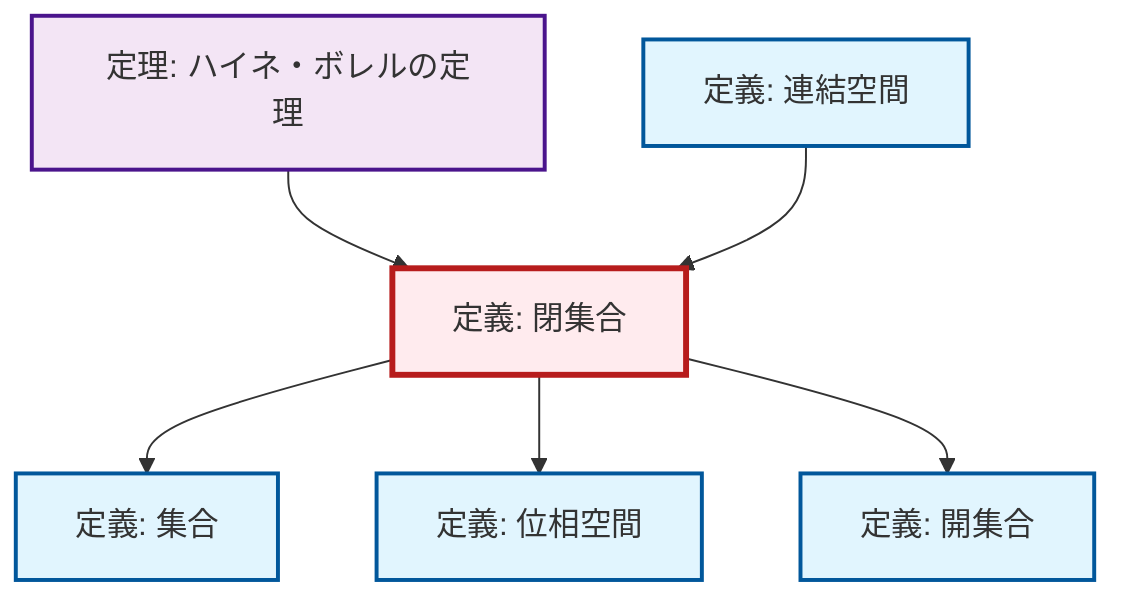 graph TD
    classDef definition fill:#e1f5fe,stroke:#01579b,stroke-width:2px
    classDef theorem fill:#f3e5f5,stroke:#4a148c,stroke-width:2px
    classDef axiom fill:#fff3e0,stroke:#e65100,stroke-width:2px
    classDef example fill:#e8f5e9,stroke:#1b5e20,stroke-width:2px
    classDef current fill:#ffebee,stroke:#b71c1c,stroke-width:3px
    thm-heine-borel["定理: ハイネ・ボレルの定理"]:::theorem
    def-connected["定義: 連結空間"]:::definition
    def-topological-space["定義: 位相空間"]:::definition
    def-set["定義: 集合"]:::definition
    def-closed-set["定義: 閉集合"]:::definition
    def-open-set["定義: 開集合"]:::definition
    thm-heine-borel --> def-closed-set
    def-closed-set --> def-set
    def-closed-set --> def-topological-space
    def-closed-set --> def-open-set
    def-connected --> def-closed-set
    class def-closed-set current